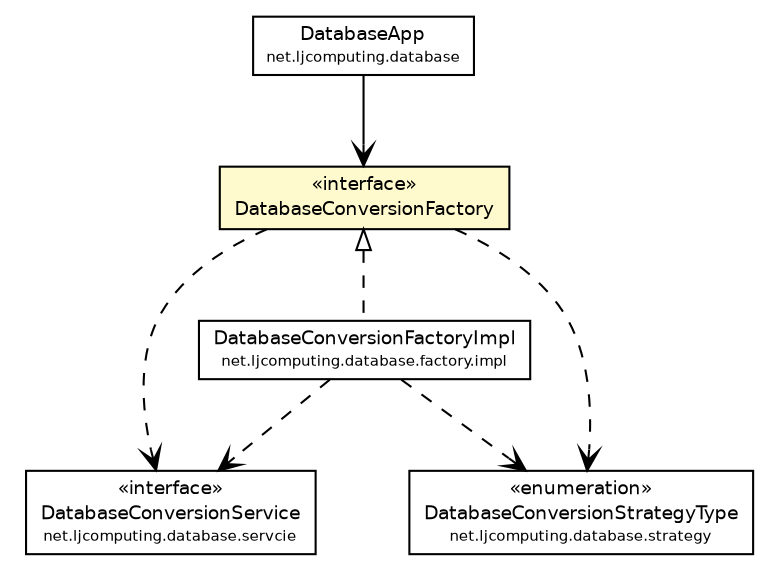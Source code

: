 #!/usr/local/bin/dot
#
# Class diagram 
# Generated by UMLGraph version R5_6 (http://www.umlgraph.org/)
#

digraph G {
	edge [fontname="Helvetica",fontsize=10,labelfontname="Helvetica",labelfontsize=10];
	node [fontname="Helvetica",fontsize=10,shape=plaintext];
	nodesep=0.25;
	ranksep=0.5;
	// net.ljcomputing.database.servcie.DatabaseConversionService
	c509 [label=<<table title="net.ljcomputing.database.servcie.DatabaseConversionService" border="0" cellborder="1" cellspacing="0" cellpadding="2" port="p" href="../servcie/DatabaseConversionService.html">
		<tr><td><table border="0" cellspacing="0" cellpadding="1">
<tr><td align="center" balign="center"> &#171;interface&#187; </td></tr>
<tr><td align="center" balign="center"> DatabaseConversionService </td></tr>
<tr><td align="center" balign="center"><font point-size="7.0"> net.ljcomputing.database.servcie </font></td></tr>
		</table></td></tr>
		</table>>, URL="../servcie/DatabaseConversionService.html", fontname="Helvetica", fontcolor="black", fontsize=9.0];
	// net.ljcomputing.database.strategy.DatabaseConversionStrategyType
	c521 [label=<<table title="net.ljcomputing.database.strategy.DatabaseConversionStrategyType" border="0" cellborder="1" cellspacing="0" cellpadding="2" port="p" href="../strategy/DatabaseConversionStrategyType.html">
		<tr><td><table border="0" cellspacing="0" cellpadding="1">
<tr><td align="center" balign="center"> &#171;enumeration&#187; </td></tr>
<tr><td align="center" balign="center"> DatabaseConversionStrategyType </td></tr>
<tr><td align="center" balign="center"><font point-size="7.0"> net.ljcomputing.database.strategy </font></td></tr>
		</table></td></tr>
		</table>>, URL="../strategy/DatabaseConversionStrategyType.html", fontname="Helvetica", fontcolor="black", fontsize=9.0];
	// net.ljcomputing.database.DatabaseApp
	c522 [label=<<table title="net.ljcomputing.database.DatabaseApp" border="0" cellborder="1" cellspacing="0" cellpadding="2" port="p" href="../DatabaseApp.html">
		<tr><td><table border="0" cellspacing="0" cellpadding="1">
<tr><td align="center" balign="center"> DatabaseApp </td></tr>
<tr><td align="center" balign="center"><font point-size="7.0"> net.ljcomputing.database </font></td></tr>
		</table></td></tr>
		</table>>, URL="../DatabaseApp.html", fontname="Helvetica", fontcolor="black", fontsize=9.0];
	// net.ljcomputing.database.factory.DatabaseConversionFactory
	c527 [label=<<table title="net.ljcomputing.database.factory.DatabaseConversionFactory" border="0" cellborder="1" cellspacing="0" cellpadding="2" port="p" bgcolor="lemonChiffon" href="./DatabaseConversionFactory.html">
		<tr><td><table border="0" cellspacing="0" cellpadding="1">
<tr><td align="center" balign="center"> &#171;interface&#187; </td></tr>
<tr><td align="center" balign="center"> DatabaseConversionFactory </td></tr>
		</table></td></tr>
		</table>>, URL="./DatabaseConversionFactory.html", fontname="Helvetica", fontcolor="black", fontsize=9.0];
	// net.ljcomputing.database.factory.impl.DatabaseConversionFactoryImpl
	c528 [label=<<table title="net.ljcomputing.database.factory.impl.DatabaseConversionFactoryImpl" border="0" cellborder="1" cellspacing="0" cellpadding="2" port="p" href="./impl/DatabaseConversionFactoryImpl.html">
		<tr><td><table border="0" cellspacing="0" cellpadding="1">
<tr><td align="center" balign="center"> DatabaseConversionFactoryImpl </td></tr>
<tr><td align="center" balign="center"><font point-size="7.0"> net.ljcomputing.database.factory.impl </font></td></tr>
		</table></td></tr>
		</table>>, URL="./impl/DatabaseConversionFactoryImpl.html", fontname="Helvetica", fontcolor="black", fontsize=9.0];
	//net.ljcomputing.database.factory.impl.DatabaseConversionFactoryImpl implements net.ljcomputing.database.factory.DatabaseConversionFactory
	c527:p -> c528:p [dir=back,arrowtail=empty,style=dashed];
	// net.ljcomputing.database.DatabaseApp NAVASSOC net.ljcomputing.database.factory.DatabaseConversionFactory
	c522:p -> c527:p [taillabel="", label="", headlabel="", fontname="Helvetica", fontcolor="black", fontsize=10.0, color="black", arrowhead=open];
	// net.ljcomputing.database.factory.DatabaseConversionFactory DEPEND net.ljcomputing.database.servcie.DatabaseConversionService
	c527:p -> c509:p [taillabel="", label="", headlabel="", fontname="Helvetica", fontcolor="black", fontsize=10.0, color="black", arrowhead=open, style=dashed];
	// net.ljcomputing.database.factory.DatabaseConversionFactory DEPEND net.ljcomputing.database.strategy.DatabaseConversionStrategyType
	c527:p -> c521:p [taillabel="", label="", headlabel="", fontname="Helvetica", fontcolor="black", fontsize=10.0, color="black", arrowhead=open, style=dashed];
	// net.ljcomputing.database.factory.impl.DatabaseConversionFactoryImpl DEPEND net.ljcomputing.database.servcie.DatabaseConversionService
	c528:p -> c509:p [taillabel="", label="", headlabel="", fontname="Helvetica", fontcolor="black", fontsize=10.0, color="black", arrowhead=open, style=dashed];
	// net.ljcomputing.database.factory.impl.DatabaseConversionFactoryImpl DEPEND net.ljcomputing.database.strategy.DatabaseConversionStrategyType
	c528:p -> c521:p [taillabel="", label="", headlabel="", fontname="Helvetica", fontcolor="black", fontsize=10.0, color="black", arrowhead=open, style=dashed];
}

